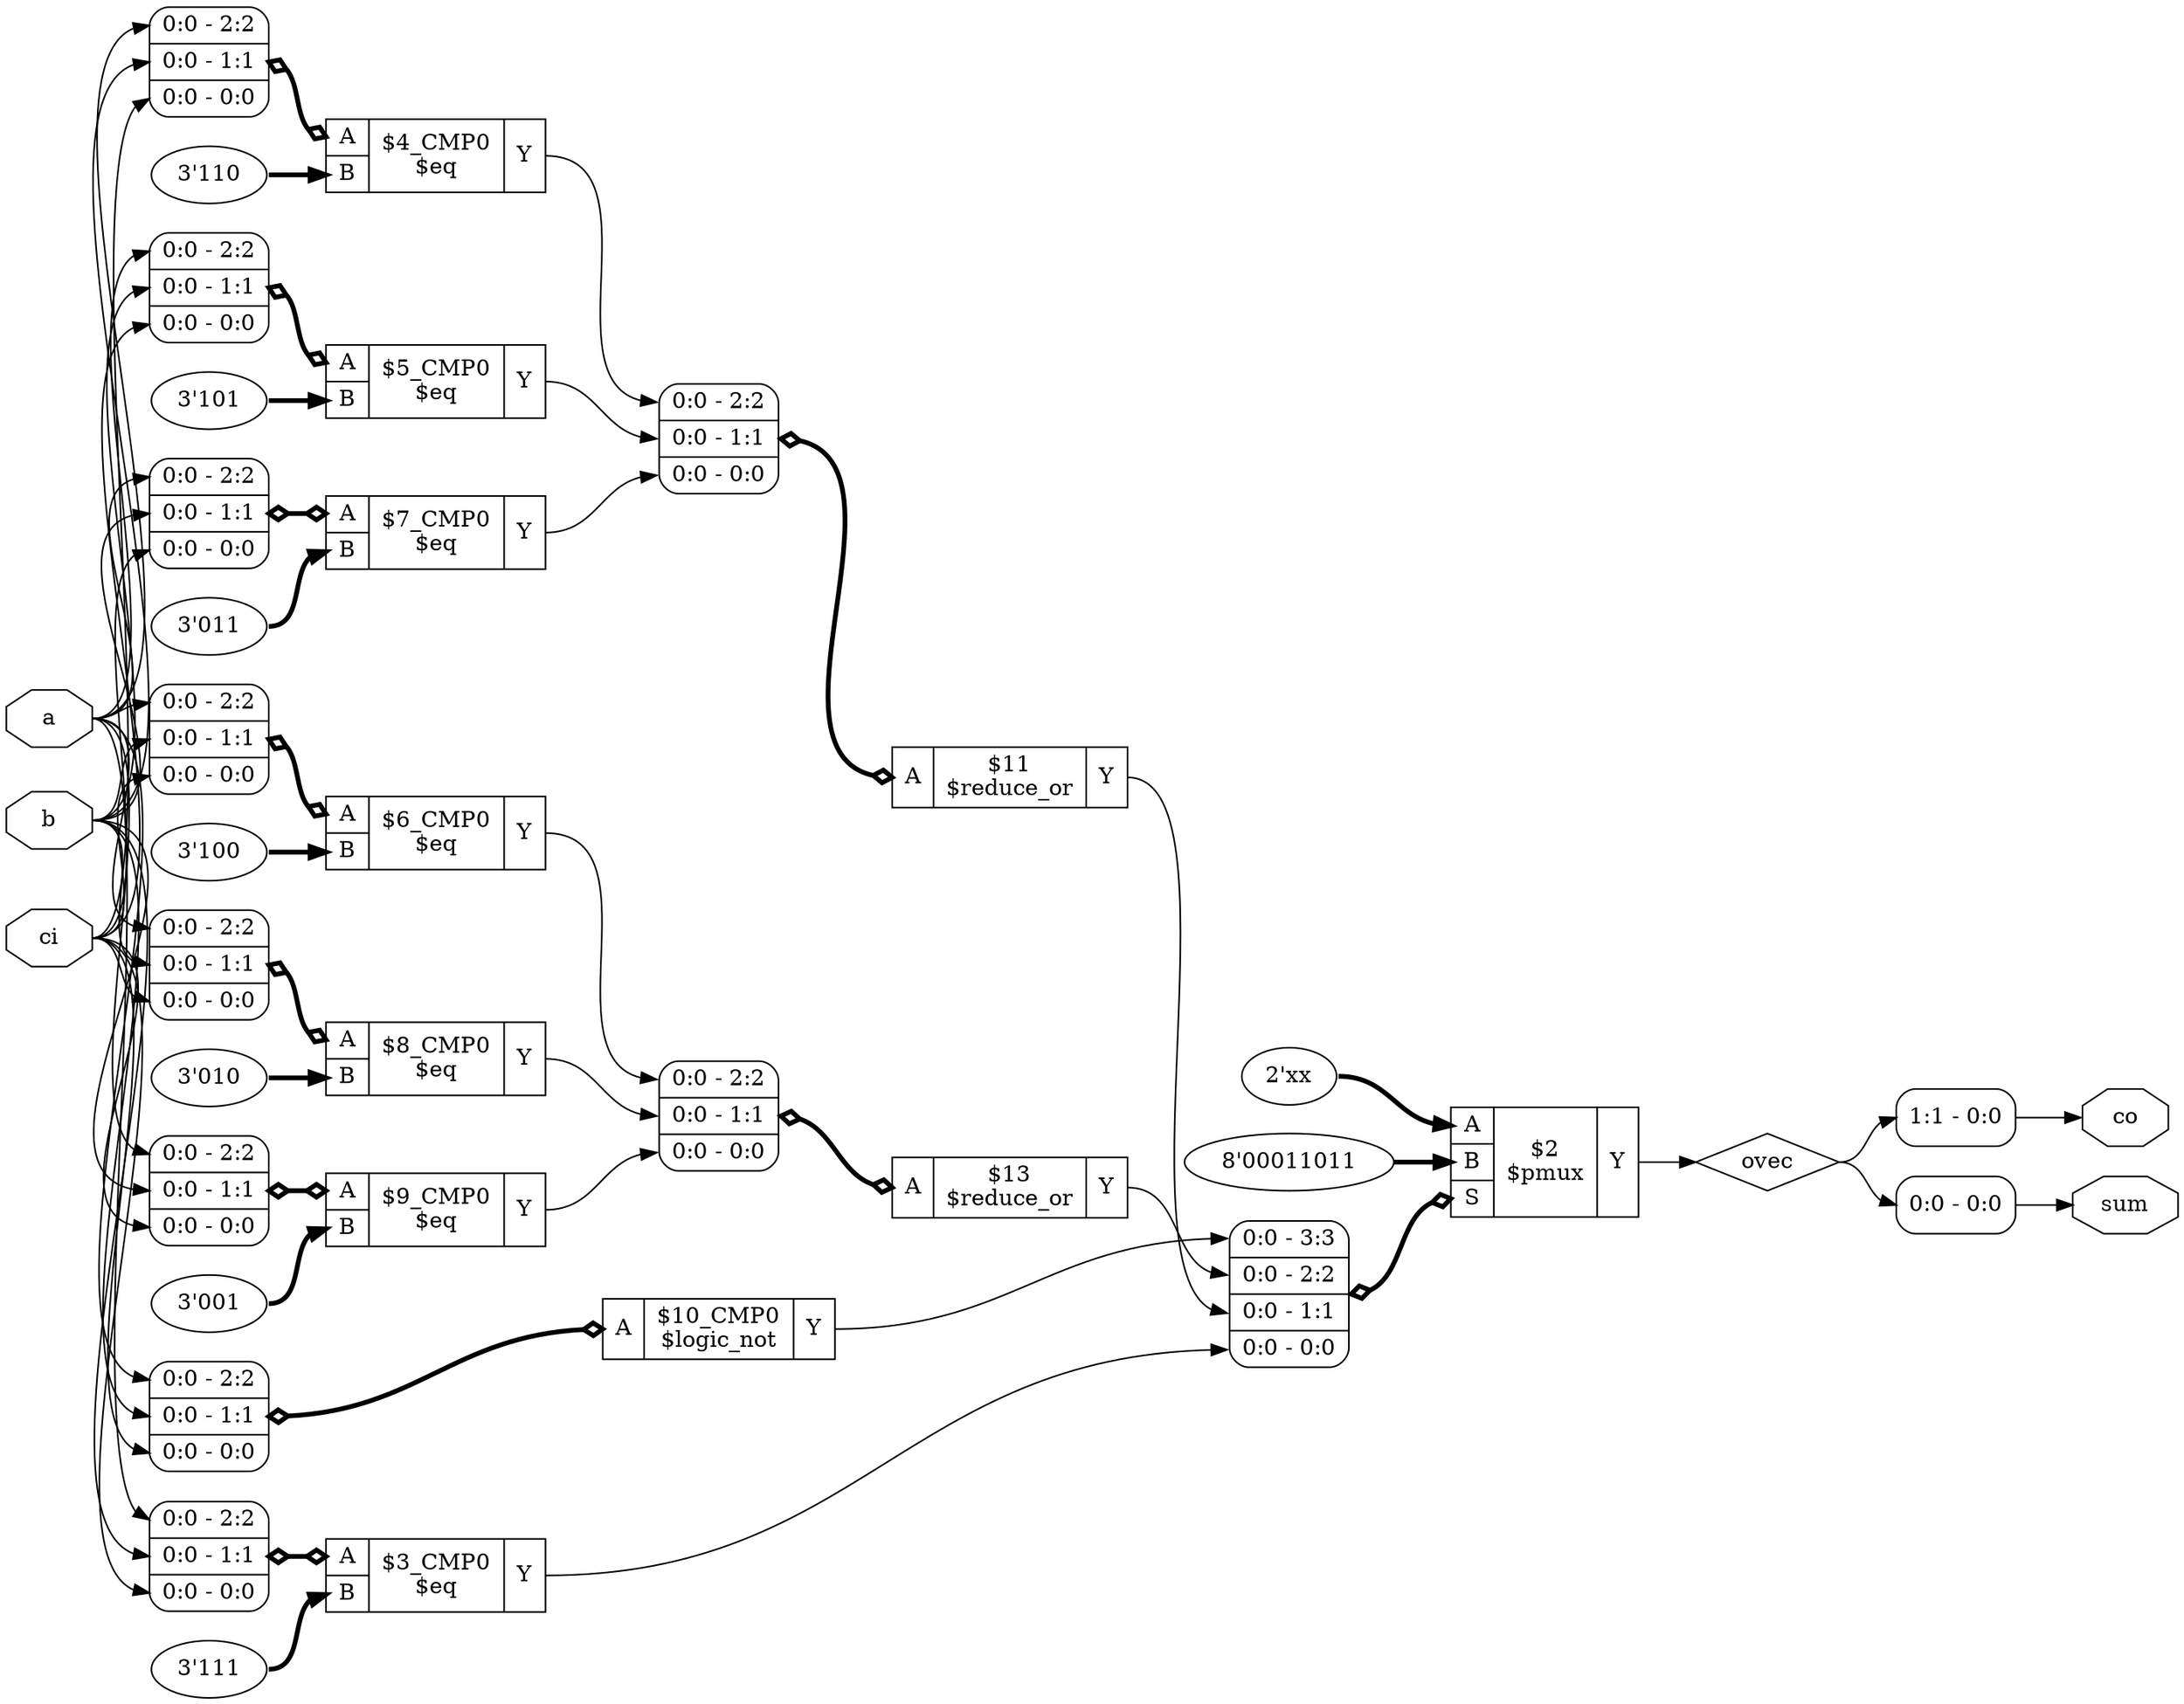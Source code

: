 digraph "fulladderTT" {
rankdir="LR";
remincross=true;
n12 [ shape=octagon, label="a", color="black", fontcolor="black" ];
n13 [ shape=octagon, label="b", color="black", fontcolor="black" ];
n14 [ shape=octagon, label="ci", color="black", fontcolor="black" ];
n15 [ shape=octagon, label="co", color="black", fontcolor="black" ];
n16 [ shape=diamond, label="ovec", color="black", fontcolor="black" ];
n17 [ shape=octagon, label="sum", color="black", fontcolor="black" ];
c20 [ shape=record, label="{{<p18> A}|$11\n$reduce_or|{<p19> Y}}" ];
x0 [ shape=record, style=rounded, label="<s2> 0:0 - 2:2 |<s1> 0:0 - 1:1 |<s0> 0:0 - 0:0 " ];
x0:e -> c20:p18:w [arrowhead=odiamond, arrowtail=odiamond, dir=both, color="black", style="setlinewidth(3)", label=""];
c21 [ shape=record, label="{{<p18> A}|$13\n$reduce_or|{<p19> Y}}" ];
x1 [ shape=record, style=rounded, label="<s2> 0:0 - 2:2 |<s1> 0:0 - 1:1 |<s0> 0:0 - 0:0 " ];
x1:e -> c21:p18:w [arrowhead=odiamond, arrowtail=odiamond, dir=both, color="black", style="setlinewidth(3)", label=""];
c22 [ shape=record, label="{{<p18> A}|$10_CMP0\n$logic_not|{<p19> Y}}" ];
x2 [ shape=record, style=rounded, label="<s2> 0:0 - 2:2 |<s1> 0:0 - 1:1 |<s0> 0:0 - 0:0 " ];
x2:e -> c22:p18:w [arrowhead=odiamond, arrowtail=odiamond, dir=both, color="black", style="setlinewidth(3)", label=""];
v3 [ label="2'xx" ];
v4 [ label="8'00011011" ];
c25 [ shape=record, label="{{<p18> A|<p23> B|<p24> S}|$2\n$pmux|{<p19> Y}}" ];
x5 [ shape=record, style=rounded, label="<s3> 0:0 - 3:3 |<s2> 0:0 - 2:2 |<s1> 0:0 - 1:1 |<s0> 0:0 - 0:0 " ];
x5:e -> c25:p24:w [arrowhead=odiamond, arrowtail=odiamond, dir=both, color="black", style="setlinewidth(3)", label=""];
v7 [ label="3'111" ];
c26 [ shape=record, label="{{<p18> A|<p23> B}|$3_CMP0\n$eq|{<p19> Y}}" ];
x6 [ shape=record, style=rounded, label="<s2> 0:0 - 2:2 |<s1> 0:0 - 1:1 |<s0> 0:0 - 0:0 " ];
x6:e -> c26:p18:w [arrowhead=odiamond, arrowtail=odiamond, dir=both, color="black", style="setlinewidth(3)", label=""];
v9 [ label="3'110" ];
c27 [ shape=record, label="{{<p18> A|<p23> B}|$4_CMP0\n$eq|{<p19> Y}}" ];
x8 [ shape=record, style=rounded, label="<s2> 0:0 - 2:2 |<s1> 0:0 - 1:1 |<s0> 0:0 - 0:0 " ];
x8:e -> c27:p18:w [arrowhead=odiamond, arrowtail=odiamond, dir=both, color="black", style="setlinewidth(3)", label=""];
v11 [ label="3'101" ];
c28 [ shape=record, label="{{<p18> A|<p23> B}|$5_CMP0\n$eq|{<p19> Y}}" ];
x10 [ shape=record, style=rounded, label="<s2> 0:0 - 2:2 |<s1> 0:0 - 1:1 |<s0> 0:0 - 0:0 " ];
x10:e -> c28:p18:w [arrowhead=odiamond, arrowtail=odiamond, dir=both, color="black", style="setlinewidth(3)", label=""];
v13 [ label="3'100" ];
c29 [ shape=record, label="{{<p18> A|<p23> B}|$6_CMP0\n$eq|{<p19> Y}}" ];
x12 [ shape=record, style=rounded, label="<s2> 0:0 - 2:2 |<s1> 0:0 - 1:1 |<s0> 0:0 - 0:0 " ];
x12:e -> c29:p18:w [arrowhead=odiamond, arrowtail=odiamond, dir=both, color="black", style="setlinewidth(3)", label=""];
v15 [ label="3'011" ];
c30 [ shape=record, label="{{<p18> A|<p23> B}|$7_CMP0\n$eq|{<p19> Y}}" ];
x14 [ shape=record, style=rounded, label="<s2> 0:0 - 2:2 |<s1> 0:0 - 1:1 |<s0> 0:0 - 0:0 " ];
x14:e -> c30:p18:w [arrowhead=odiamond, arrowtail=odiamond, dir=both, color="black", style="setlinewidth(3)", label=""];
v17 [ label="3'010" ];
c31 [ shape=record, label="{{<p18> A|<p23> B}|$8_CMP0\n$eq|{<p19> Y}}" ];
x16 [ shape=record, style=rounded, label="<s2> 0:0 - 2:2 |<s1> 0:0 - 1:1 |<s0> 0:0 - 0:0 " ];
x16:e -> c31:p18:w [arrowhead=odiamond, arrowtail=odiamond, dir=both, color="black", style="setlinewidth(3)", label=""];
v19 [ label="3'001" ];
c32 [ shape=record, label="{{<p18> A|<p23> B}|$9_CMP0\n$eq|{<p19> Y}}" ];
x18 [ shape=record, style=rounded, label="<s2> 0:0 - 2:2 |<s1> 0:0 - 1:1 |<s0> 0:0 - 0:0 " ];
x18:e -> c32:p18:w [arrowhead=odiamond, arrowtail=odiamond, dir=both, color="black", style="setlinewidth(3)", label=""];
x20 [ shape=record, style=rounded, label="<s0> 1:1 - 0:0 " ];
x21 [ shape=record, style=rounded, label="<s0> 0:0 - 0:0 " ];
c31:p19:e -> x1:s1:w [color="black", label=""];
c32:p19:e -> x1:s0:w [color="black", label=""];
n12:e -> x10:s2:w [color="black", label=""];
n12:e -> x12:s2:w [color="black", label=""];
n12:e -> x14:s2:w [color="black", label=""];
n12:e -> x16:s2:w [color="black", label=""];
n12:e -> x18:s2:w [color="black", label=""];
n12:e -> x2:s2:w [color="black", label=""];
n12:e -> x6:s2:w [color="black", label=""];
n12:e -> x8:s2:w [color="black", label=""];
n13:e -> x10:s1:w [color="black", label=""];
n13:e -> x12:s1:w [color="black", label=""];
n13:e -> x14:s1:w [color="black", label=""];
n13:e -> x16:s1:w [color="black", label=""];
n13:e -> x18:s1:w [color="black", label=""];
n13:e -> x2:s1:w [color="black", label=""];
n13:e -> x6:s1:w [color="black", label=""];
n13:e -> x8:s1:w [color="black", label=""];
n14:e -> x10:s0:w [color="black", label=""];
n14:e -> x12:s0:w [color="black", label=""];
n14:e -> x14:s0:w [color="black", label=""];
n14:e -> x16:s0:w [color="black", label=""];
n14:e -> x18:s0:w [color="black", label=""];
n14:e -> x2:s0:w [color="black", label=""];
n14:e -> x6:s0:w [color="black", label=""];
n14:e -> x8:s0:w [color="black", label=""];
x20:e -> n15:w [color="black", label=""];
c25:p19:e -> n16:w [color="black", label=""];
n16:e -> x20:s0:w [color="black", label=""];
n16:e -> x21:s0:w [color="black", label=""];
x21:e -> n17:w [color="black", label=""];
c20:p19:e -> x5:s1:w [color="black", label=""];
c21:p19:e -> x5:s2:w [color="black", label=""];
c22:p19:e -> x5:s3:w [color="black", label=""];
c26:p19:e -> x5:s0:w [color="black", label=""];
c27:p19:e -> x0:s2:w [color="black", label=""];
c28:p19:e -> x0:s1:w [color="black", label=""];
c29:p19:e -> x1:s2:w [color="black", label=""];
c30:p19:e -> x0:s0:w [color="black", label=""];
v11:e -> c28:p23:w [color="black", style="setlinewidth(3)", label=""];
v13:e -> c29:p23:w [color="black", style="setlinewidth(3)", label=""];
v15:e -> c30:p23:w [color="black", style="setlinewidth(3)", label=""];
v17:e -> c31:p23:w [color="black", style="setlinewidth(3)", label=""];
v19:e -> c32:p23:w [color="black", style="setlinewidth(3)", label=""];
v3:e -> c25:p18:w [color="black", style="setlinewidth(3)", label=""];
v4:e -> c25:p23:w [color="black", style="setlinewidth(3)", label=""];
v7:e -> c26:p23:w [color="black", style="setlinewidth(3)", label=""];
v9:e -> c27:p23:w [color="black", style="setlinewidth(3)", label=""];
}
